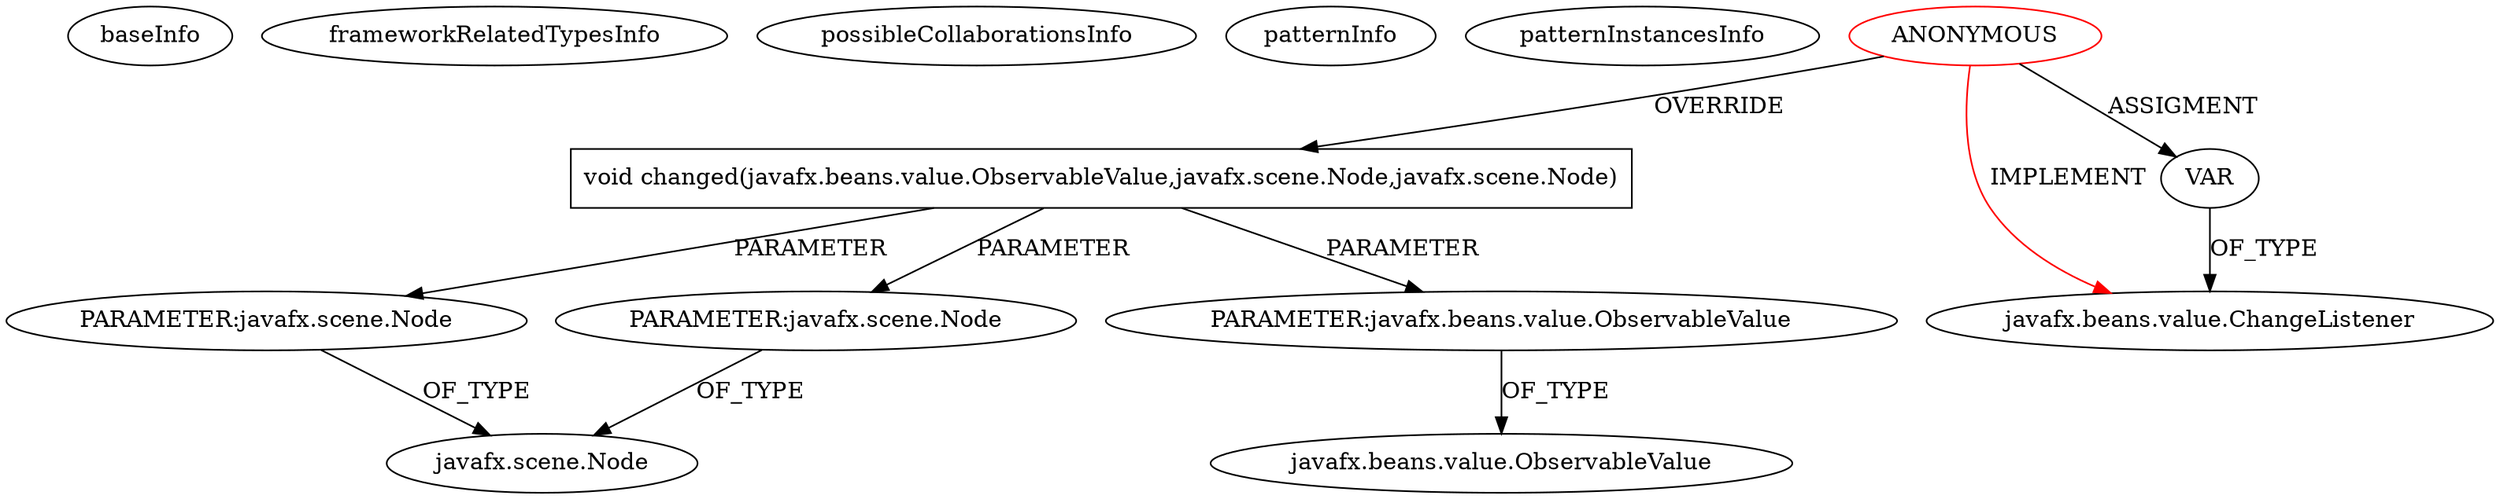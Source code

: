 digraph {
baseInfo[graphId=53,category="pattern",isAnonymous=true,possibleRelation=false]
frameworkRelatedTypesInfo[0="javafx.beans.value.ChangeListener"]
possibleCollaborationsInfo[]
patternInfo[frequency=2.0,patternRootClient=0]
patternInstancesInfo[0="abuczko-JFXDockManager~/abuczko-JFXDockManager/JFXDockManager-master/JFXDockManager/src/controller/DockManager.java~DockManager~1670",1="abuczko-JFXDockManager~/abuczko-JFXDockManager/JFXDockManager-master/JFXDockManager/src/controller/DockPanel.java~DockPanel~1685"]
8[label="javafx.scene.Node",vertexType="FRAMEWORK_CLASS_TYPE",isFrameworkType=false]
7[label="PARAMETER:javafx.scene.Node",vertexType="PARAMETER_DECLARATION",isFrameworkType=false]
9[label="PARAMETER:javafx.scene.Node",vertexType="PARAMETER_DECLARATION",isFrameworkType=false]
4[label="void changed(javafx.beans.value.ObservableValue,javafx.scene.Node,javafx.scene.Node)",vertexType="OVERRIDING_METHOD_DECLARATION",isFrameworkType=false,shape=box]
0[label="ANONYMOUS",vertexType="ROOT_ANONYMOUS_DECLARATION",isFrameworkType=false,color=red]
1[label="javafx.beans.value.ChangeListener",vertexType="FRAMEWORK_INTERFACE_TYPE",isFrameworkType=false]
5[label="PARAMETER:javafx.beans.value.ObservableValue",vertexType="PARAMETER_DECLARATION",isFrameworkType=false]
2[label="VAR",vertexType="OUTSIDE_VARIABLE_EXPRESION",isFrameworkType=false]
6[label="javafx.beans.value.ObservableValue",vertexType="FRAMEWORK_INTERFACE_TYPE",isFrameworkType=false]
4->9[label="PARAMETER"]
4->5[label="PARAMETER"]
7->8[label="OF_TYPE"]
9->8[label="OF_TYPE"]
0->1[label="IMPLEMENT",color=red]
0->4[label="OVERRIDE"]
4->7[label="PARAMETER"]
2->1[label="OF_TYPE"]
5->6[label="OF_TYPE"]
0->2[label="ASSIGMENT"]
}
